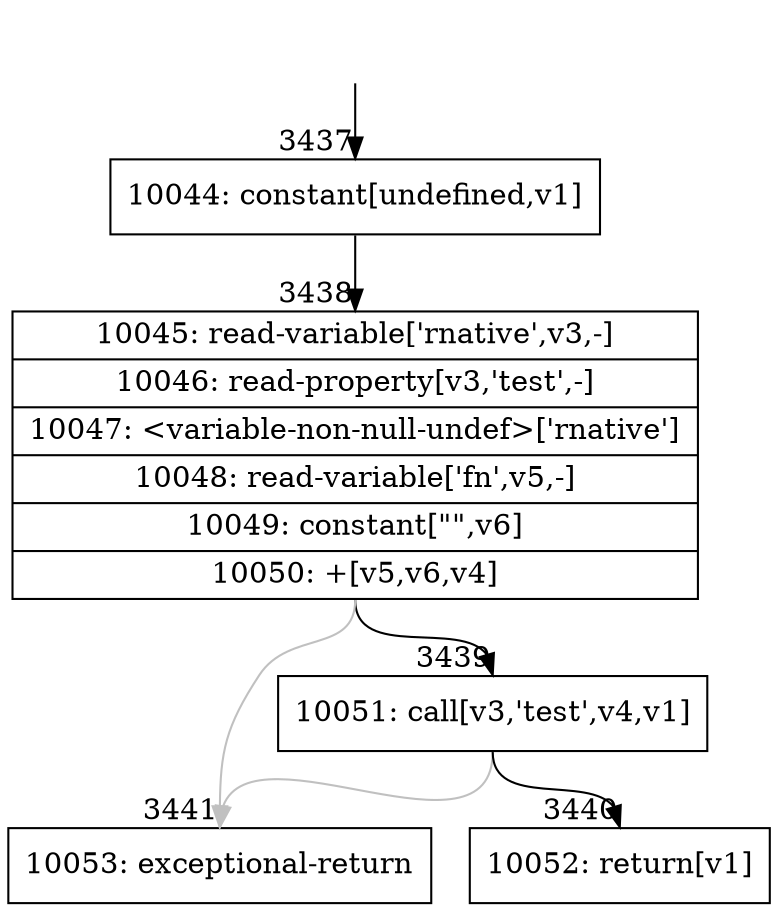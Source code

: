 digraph {
rankdir="TD"
BB_entry226[shape=none,label=""];
BB_entry226 -> BB3437 [tailport=s, headport=n, headlabel="    3437"]
BB3437 [shape=record label="{10044: constant[undefined,v1]}" ] 
BB3437 -> BB3438 [tailport=s, headport=n, headlabel="      3438"]
BB3438 [shape=record label="{10045: read-variable['rnative',v3,-]|10046: read-property[v3,'test',-]|10047: \<variable-non-null-undef\>['rnative']|10048: read-variable['fn',v5,-]|10049: constant[\"\",v6]|10050: +[v5,v6,v4]}" ] 
BB3438 -> BB3439 [tailport=s, headport=n, headlabel="      3439"]
BB3438 -> BB3441 [tailport=s, headport=n, color=gray, headlabel="      3441"]
BB3439 [shape=record label="{10051: call[v3,'test',v4,v1]}" ] 
BB3439 -> BB3440 [tailport=s, headport=n, headlabel="      3440"]
BB3439 -> BB3441 [tailport=s, headport=n, color=gray]
BB3440 [shape=record label="{10052: return[v1]}" ] 
BB3441 [shape=record label="{10053: exceptional-return}" ] 
}
